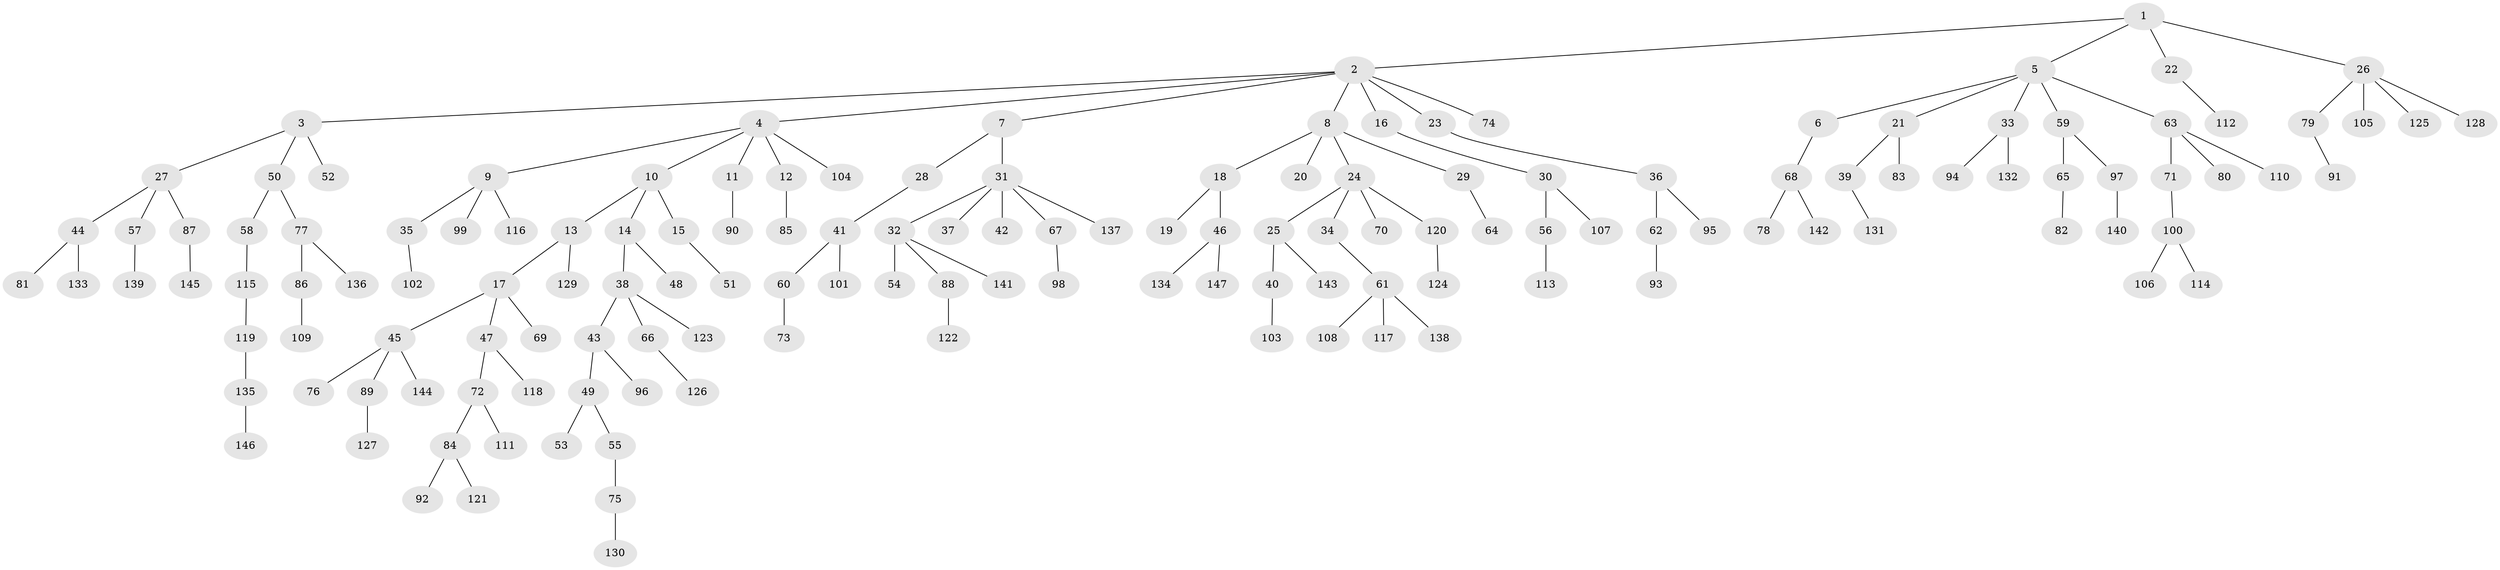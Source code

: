 // coarse degree distribution, {4: 0.0784313725490196, 11: 0.00980392156862745, 3: 0.12745098039215685, 5: 0.0196078431372549, 8: 0.00980392156862745, 2: 0.19607843137254902, 1: 0.5490196078431373, 6: 0.00980392156862745}
// Generated by graph-tools (version 1.1) at 2025/24/03/03/25 07:24:05]
// undirected, 147 vertices, 146 edges
graph export_dot {
graph [start="1"]
  node [color=gray90,style=filled];
  1;
  2;
  3;
  4;
  5;
  6;
  7;
  8;
  9;
  10;
  11;
  12;
  13;
  14;
  15;
  16;
  17;
  18;
  19;
  20;
  21;
  22;
  23;
  24;
  25;
  26;
  27;
  28;
  29;
  30;
  31;
  32;
  33;
  34;
  35;
  36;
  37;
  38;
  39;
  40;
  41;
  42;
  43;
  44;
  45;
  46;
  47;
  48;
  49;
  50;
  51;
  52;
  53;
  54;
  55;
  56;
  57;
  58;
  59;
  60;
  61;
  62;
  63;
  64;
  65;
  66;
  67;
  68;
  69;
  70;
  71;
  72;
  73;
  74;
  75;
  76;
  77;
  78;
  79;
  80;
  81;
  82;
  83;
  84;
  85;
  86;
  87;
  88;
  89;
  90;
  91;
  92;
  93;
  94;
  95;
  96;
  97;
  98;
  99;
  100;
  101;
  102;
  103;
  104;
  105;
  106;
  107;
  108;
  109;
  110;
  111;
  112;
  113;
  114;
  115;
  116;
  117;
  118;
  119;
  120;
  121;
  122;
  123;
  124;
  125;
  126;
  127;
  128;
  129;
  130;
  131;
  132;
  133;
  134;
  135;
  136;
  137;
  138;
  139;
  140;
  141;
  142;
  143;
  144;
  145;
  146;
  147;
  1 -- 2;
  1 -- 5;
  1 -- 22;
  1 -- 26;
  2 -- 3;
  2 -- 4;
  2 -- 7;
  2 -- 8;
  2 -- 16;
  2 -- 23;
  2 -- 74;
  3 -- 27;
  3 -- 50;
  3 -- 52;
  4 -- 9;
  4 -- 10;
  4 -- 11;
  4 -- 12;
  4 -- 104;
  5 -- 6;
  5 -- 21;
  5 -- 33;
  5 -- 59;
  5 -- 63;
  6 -- 68;
  7 -- 28;
  7 -- 31;
  8 -- 18;
  8 -- 20;
  8 -- 24;
  8 -- 29;
  9 -- 35;
  9 -- 99;
  9 -- 116;
  10 -- 13;
  10 -- 14;
  10 -- 15;
  11 -- 90;
  12 -- 85;
  13 -- 17;
  13 -- 129;
  14 -- 38;
  14 -- 48;
  15 -- 51;
  16 -- 30;
  17 -- 45;
  17 -- 47;
  17 -- 69;
  18 -- 19;
  18 -- 46;
  21 -- 39;
  21 -- 83;
  22 -- 112;
  23 -- 36;
  24 -- 25;
  24 -- 34;
  24 -- 70;
  24 -- 120;
  25 -- 40;
  25 -- 143;
  26 -- 79;
  26 -- 105;
  26 -- 125;
  26 -- 128;
  27 -- 44;
  27 -- 57;
  27 -- 87;
  28 -- 41;
  29 -- 64;
  30 -- 56;
  30 -- 107;
  31 -- 32;
  31 -- 37;
  31 -- 42;
  31 -- 67;
  31 -- 137;
  32 -- 54;
  32 -- 88;
  32 -- 141;
  33 -- 94;
  33 -- 132;
  34 -- 61;
  35 -- 102;
  36 -- 62;
  36 -- 95;
  38 -- 43;
  38 -- 66;
  38 -- 123;
  39 -- 131;
  40 -- 103;
  41 -- 60;
  41 -- 101;
  43 -- 49;
  43 -- 96;
  44 -- 81;
  44 -- 133;
  45 -- 76;
  45 -- 89;
  45 -- 144;
  46 -- 134;
  46 -- 147;
  47 -- 72;
  47 -- 118;
  49 -- 53;
  49 -- 55;
  50 -- 58;
  50 -- 77;
  55 -- 75;
  56 -- 113;
  57 -- 139;
  58 -- 115;
  59 -- 65;
  59 -- 97;
  60 -- 73;
  61 -- 108;
  61 -- 117;
  61 -- 138;
  62 -- 93;
  63 -- 71;
  63 -- 80;
  63 -- 110;
  65 -- 82;
  66 -- 126;
  67 -- 98;
  68 -- 78;
  68 -- 142;
  71 -- 100;
  72 -- 84;
  72 -- 111;
  75 -- 130;
  77 -- 86;
  77 -- 136;
  79 -- 91;
  84 -- 92;
  84 -- 121;
  86 -- 109;
  87 -- 145;
  88 -- 122;
  89 -- 127;
  97 -- 140;
  100 -- 106;
  100 -- 114;
  115 -- 119;
  119 -- 135;
  120 -- 124;
  135 -- 146;
}
